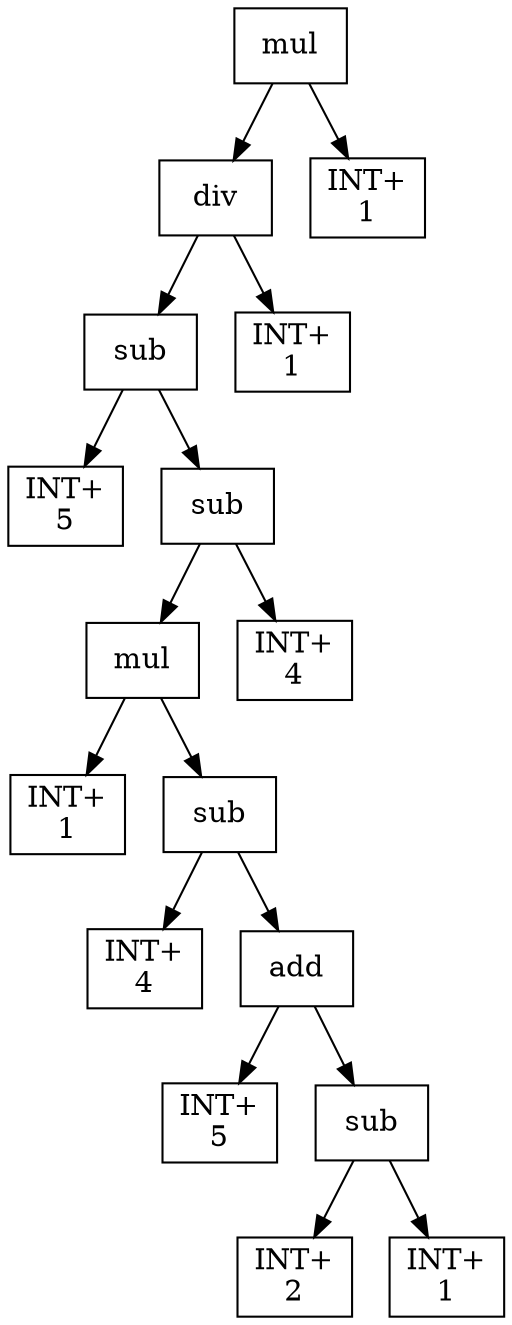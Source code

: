 digraph expr {
  node [shape=box];
  n1 [label="mul"];
  n2 [label="div"];
  n3 [label="sub"];
  n4 [label="INT+\n5"];
  n5 [label="sub"];
  n6 [label="mul"];
  n7 [label="INT+\n1"];
  n8 [label="sub"];
  n9 [label="INT+\n4"];
  n10 [label="add"];
  n11 [label="INT+\n5"];
  n12 [label="sub"];
  n13 [label="INT+\n2"];
  n14 [label="INT+\n1"];
  n12 -> n13;
  n12 -> n14;
  n10 -> n11;
  n10 -> n12;
  n8 -> n9;
  n8 -> n10;
  n6 -> n7;
  n6 -> n8;
  n15 [label="INT+\n4"];
  n5 -> n6;
  n5 -> n15;
  n3 -> n4;
  n3 -> n5;
  n16 [label="INT+\n1"];
  n2 -> n3;
  n2 -> n16;
  n17 [label="INT+\n1"];
  n1 -> n2;
  n1 -> n17;
}